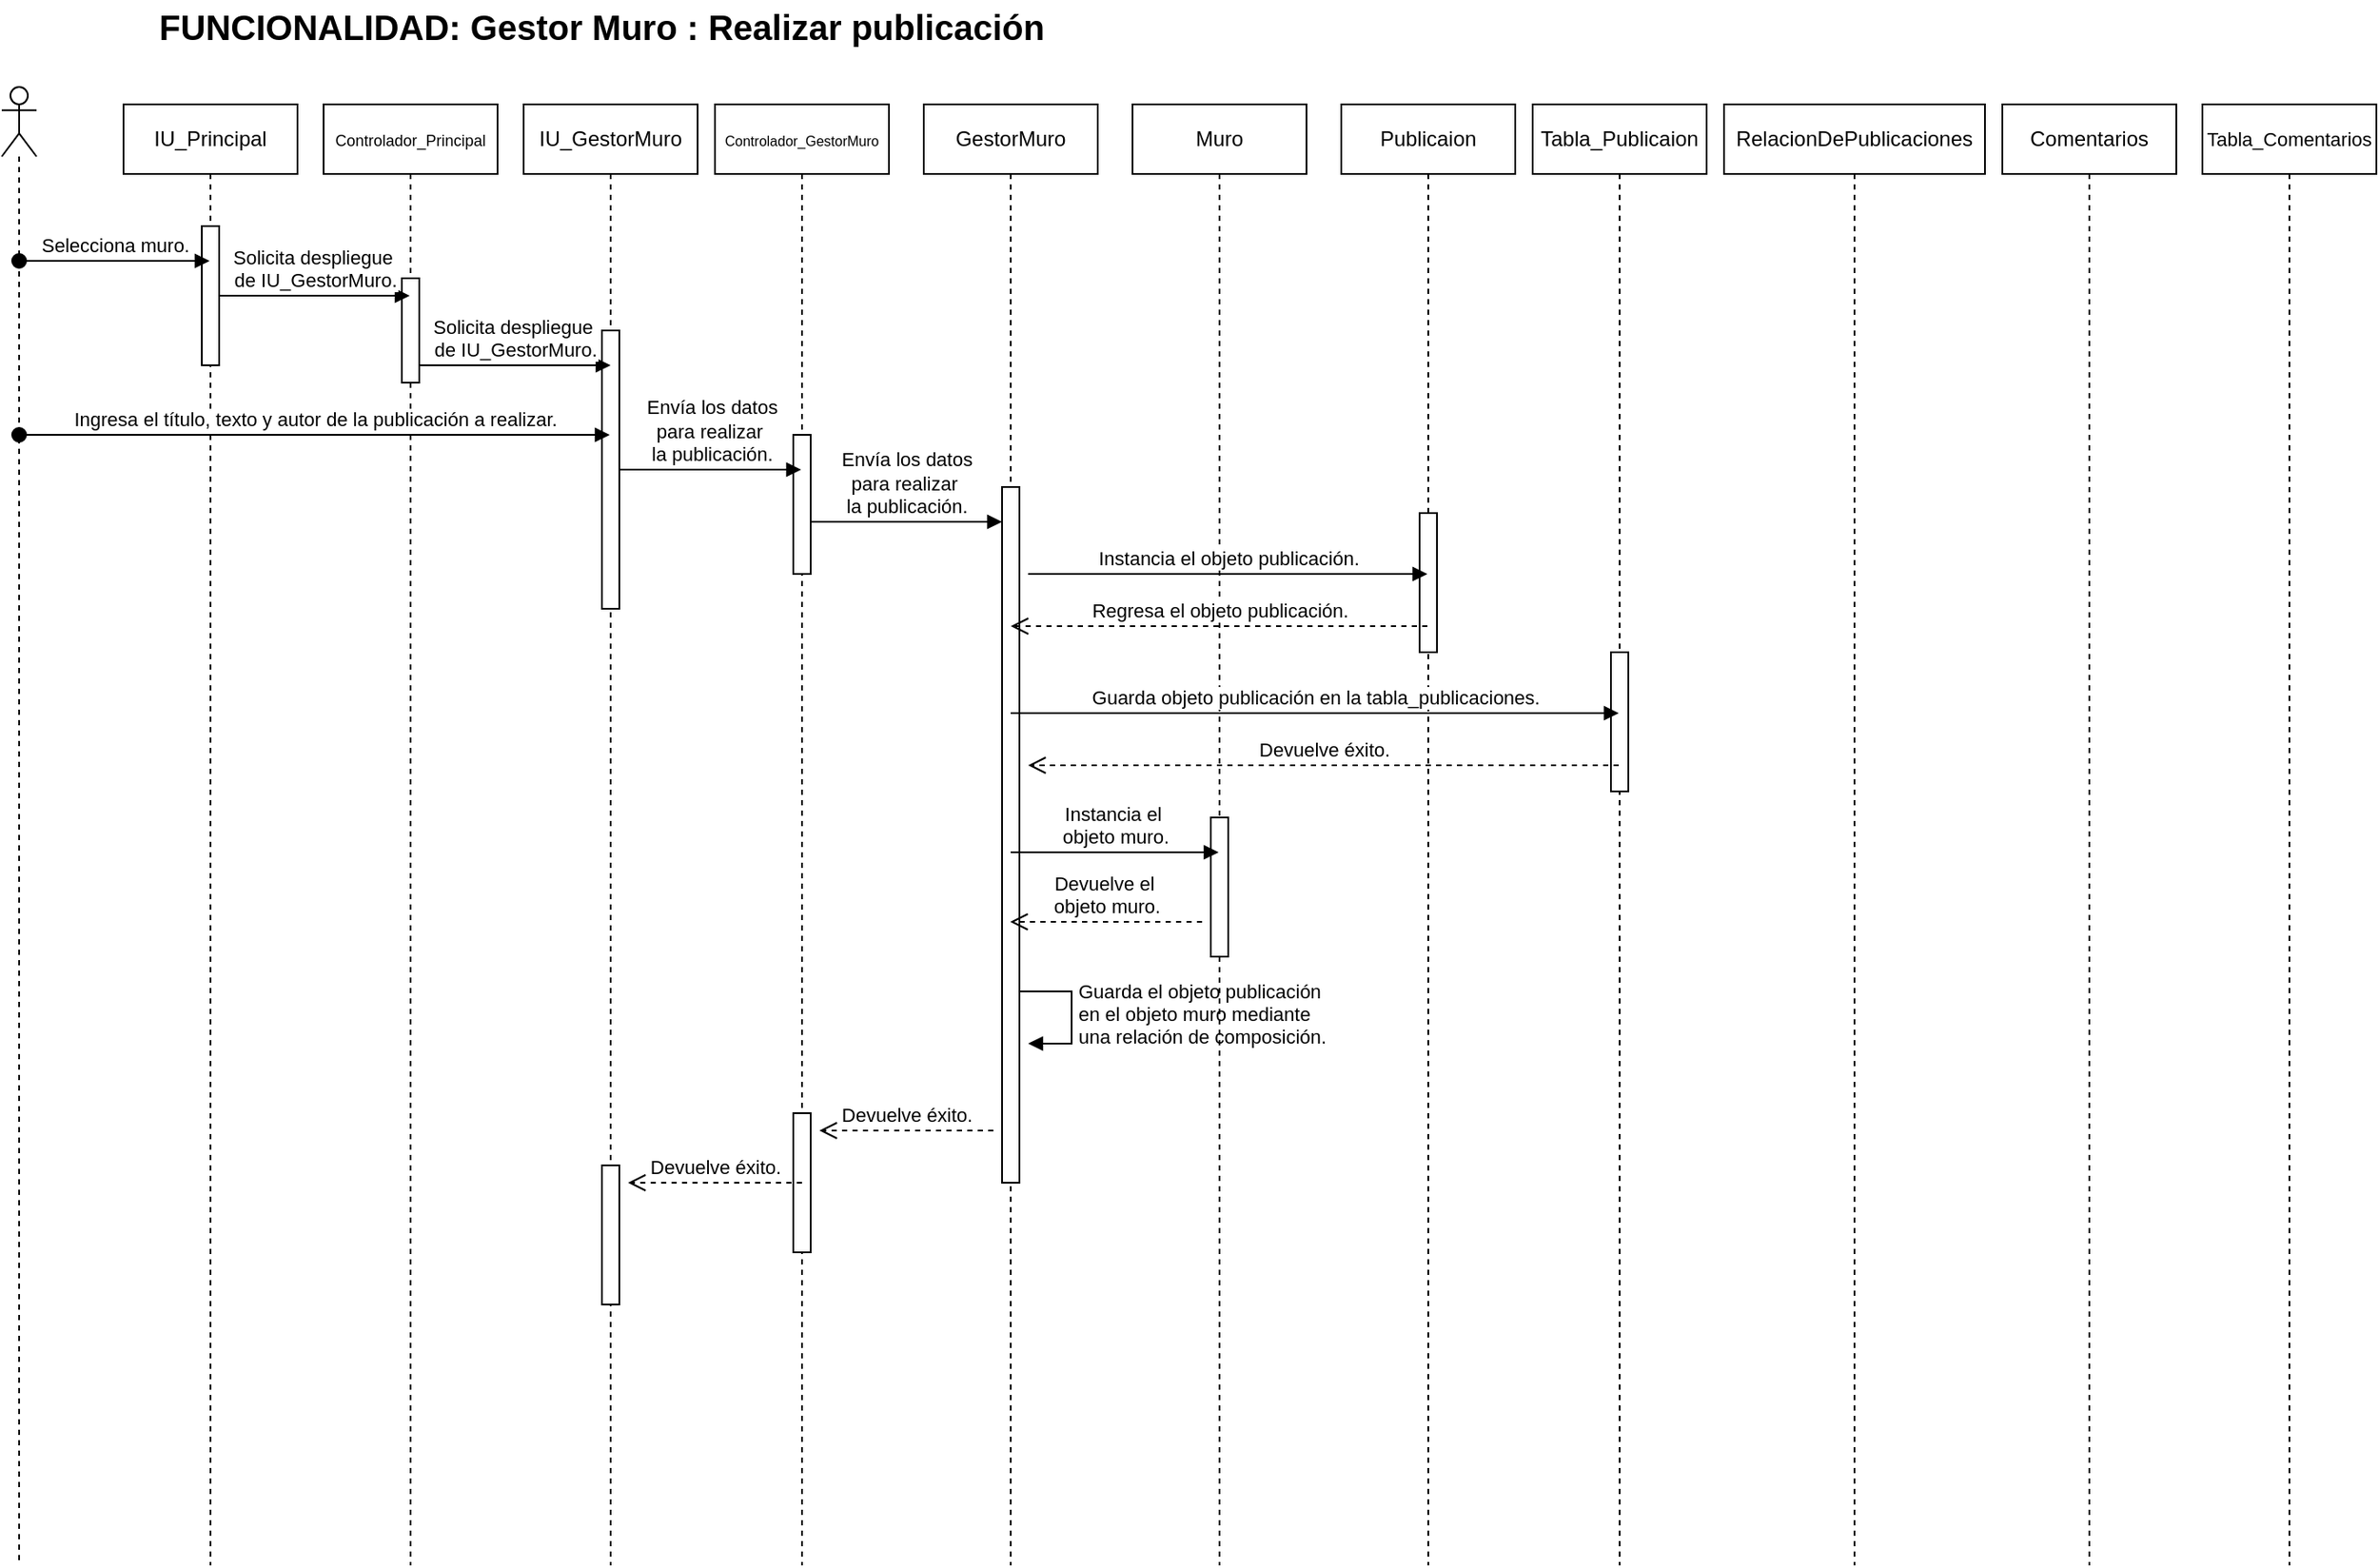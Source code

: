 <mxfile version="24.4.4" type="github" pages="3">
  <diagram name="Page-1" id="t3eCSwud4e4TgrzSVte0">
    <mxGraphModel dx="1872" dy="1040" grid="1" gridSize="10" guides="1" tooltips="1" connect="1" arrows="1" fold="1" page="1" pageScale="1" pageWidth="850" pageHeight="1100" math="0" shadow="0">
      <root>
        <mxCell id="0" />
        <mxCell id="1" parent="0" />
        <mxCell id="o4KUA2V1EvotBa9ctoQ6-1" value="IU_Principal" style="shape=umlLifeline;perimeter=lifelinePerimeter;whiteSpace=wrap;html=1;container=1;dropTarget=0;collapsible=0;recursiveResize=0;outlineConnect=0;portConstraint=eastwest;newEdgeStyle={&quot;curved&quot;:0,&quot;rounded&quot;:0};" vertex="1" parent="1">
          <mxGeometry x="170" y="120" width="100" height="840" as="geometry" />
        </mxCell>
        <mxCell id="D_JD7jL3TGWgRk3IjNof-4" value="" style="html=1;points=[[0,0,0,0,5],[0,1,0,0,-5],[1,0,0,0,5],[1,1,0,0,-5]];perimeter=orthogonalPerimeter;outlineConnect=0;targetShapes=umlLifeline;portConstraint=eastwest;newEdgeStyle={&quot;curved&quot;:0,&quot;rounded&quot;:0};" vertex="1" parent="o4KUA2V1EvotBa9ctoQ6-1">
          <mxGeometry x="45" y="70" width="10" height="80" as="geometry" />
        </mxCell>
        <mxCell id="o4KUA2V1EvotBa9ctoQ6-2" value="IU_GestorMuro" style="shape=umlLifeline;perimeter=lifelinePerimeter;whiteSpace=wrap;html=1;container=1;dropTarget=0;collapsible=0;recursiveResize=0;outlineConnect=0;portConstraint=eastwest;newEdgeStyle={&quot;curved&quot;:0,&quot;rounded&quot;:0};" vertex="1" parent="1">
          <mxGeometry x="400" y="120" width="100" height="840" as="geometry" />
        </mxCell>
        <mxCell id="D_JD7jL3TGWgRk3IjNof-8" value="" style="html=1;points=[[0,0,0,0,5],[0,1,0,0,-5],[1,0,0,0,5],[1,1,0,0,-5]];perimeter=orthogonalPerimeter;outlineConnect=0;targetShapes=umlLifeline;portConstraint=eastwest;newEdgeStyle={&quot;curved&quot;:0,&quot;rounded&quot;:0};" vertex="1" parent="o4KUA2V1EvotBa9ctoQ6-2">
          <mxGeometry x="45" y="130" width="10" height="160" as="geometry" />
        </mxCell>
        <mxCell id="D_JD7jL3TGWgRk3IjNof-33" value="" style="html=1;points=[[0,0,0,0,5],[0,1,0,0,-5],[1,0,0,0,5],[1,1,0,0,-5]];perimeter=orthogonalPerimeter;outlineConnect=0;targetShapes=umlLifeline;portConstraint=eastwest;newEdgeStyle={&quot;curved&quot;:0,&quot;rounded&quot;:0};" vertex="1" parent="o4KUA2V1EvotBa9ctoQ6-2">
          <mxGeometry x="45" y="610" width="10" height="80" as="geometry" />
        </mxCell>
        <mxCell id="o4KUA2V1EvotBa9ctoQ6-3" value="&lt;font style=&quot;font-size: 9px;&quot;&gt;Controlador_Principal&lt;/font&gt;" style="shape=umlLifeline;perimeter=lifelinePerimeter;whiteSpace=wrap;html=1;container=1;dropTarget=0;collapsible=0;recursiveResize=0;outlineConnect=0;portConstraint=eastwest;newEdgeStyle={&quot;curved&quot;:0,&quot;rounded&quot;:0};" vertex="1" parent="1">
          <mxGeometry x="285" y="120" width="100" height="840" as="geometry" />
        </mxCell>
        <mxCell id="D_JD7jL3TGWgRk3IjNof-5" value="" style="html=1;points=[[0,0,0,0,5],[0,1,0,0,-5],[1,0,0,0,5],[1,1,0,0,-5]];perimeter=orthogonalPerimeter;outlineConnect=0;targetShapes=umlLifeline;portConstraint=eastwest;newEdgeStyle={&quot;curved&quot;:0,&quot;rounded&quot;:0};" vertex="1" parent="o4KUA2V1EvotBa9ctoQ6-3">
          <mxGeometry x="45" y="100" width="10" height="60" as="geometry" />
        </mxCell>
        <mxCell id="o4KUA2V1EvotBa9ctoQ6-4" value="&lt;font style=&quot;font-size: 8px;&quot;&gt;Controlador_GestorMuro&lt;/font&gt;" style="shape=umlLifeline;perimeter=lifelinePerimeter;whiteSpace=wrap;html=1;container=1;dropTarget=0;collapsible=0;recursiveResize=0;outlineConnect=0;portConstraint=eastwest;newEdgeStyle={&quot;curved&quot;:0,&quot;rounded&quot;:0};" vertex="1" parent="1">
          <mxGeometry x="510" y="120" width="100" height="840" as="geometry" />
        </mxCell>
        <mxCell id="D_JD7jL3TGWgRk3IjNof-15" value="" style="html=1;points=[[0,0,0,0,5],[0,1,0,0,-5],[1,0,0,0,5],[1,1,0,0,-5]];perimeter=orthogonalPerimeter;outlineConnect=0;targetShapes=umlLifeline;portConstraint=eastwest;newEdgeStyle={&quot;curved&quot;:0,&quot;rounded&quot;:0};" vertex="1" parent="o4KUA2V1EvotBa9ctoQ6-4">
          <mxGeometry x="45" y="190" width="10" height="80" as="geometry" />
        </mxCell>
        <mxCell id="D_JD7jL3TGWgRk3IjNof-32" value="" style="html=1;points=[[0,0,0,0,5],[0,1,0,0,-5],[1,0,0,0,5],[1,1,0,0,-5]];perimeter=orthogonalPerimeter;outlineConnect=0;targetShapes=umlLifeline;portConstraint=eastwest;newEdgeStyle={&quot;curved&quot;:0,&quot;rounded&quot;:0};" vertex="1" parent="o4KUA2V1EvotBa9ctoQ6-4">
          <mxGeometry x="45" y="580" width="10" height="80" as="geometry" />
        </mxCell>
        <mxCell id="o4KUA2V1EvotBa9ctoQ6-6" value="GestorMuro" style="shape=umlLifeline;perimeter=lifelinePerimeter;whiteSpace=wrap;html=1;container=1;dropTarget=0;collapsible=0;recursiveResize=0;outlineConnect=0;portConstraint=eastwest;newEdgeStyle={&quot;curved&quot;:0,&quot;rounded&quot;:0};" vertex="1" parent="1">
          <mxGeometry x="630" y="120" width="100" height="840" as="geometry" />
        </mxCell>
        <mxCell id="D_JD7jL3TGWgRk3IjNof-17" value="" style="html=1;points=[[0,0,0,0,5],[0,1,0,0,-5],[1,0,0,0,5],[1,1,0,0,-5]];perimeter=orthogonalPerimeter;outlineConnect=0;targetShapes=umlLifeline;portConstraint=eastwest;newEdgeStyle={&quot;curved&quot;:0,&quot;rounded&quot;:0};" vertex="1" parent="o4KUA2V1EvotBa9ctoQ6-6">
          <mxGeometry x="45" y="220" width="10" height="400" as="geometry" />
        </mxCell>
        <mxCell id="D_JD7jL3TGWgRk3IjNof-31" value="Guarda el objeto publicación&amp;nbsp;&lt;div&gt;en el objeto muro mediante&amp;nbsp;&lt;/div&gt;&lt;div&gt;una relación de composición.&lt;/div&gt;" style="html=1;align=left;spacingLeft=2;endArrow=block;rounded=0;edgeStyle=orthogonalEdgeStyle;curved=0;rounded=0;" edge="1" parent="o4KUA2V1EvotBa9ctoQ6-6">
          <mxGeometry relative="1" as="geometry">
            <mxPoint x="55" y="510" as="sourcePoint" />
            <Array as="points">
              <mxPoint x="85" y="540" />
            </Array>
            <mxPoint x="60" y="540" as="targetPoint" />
          </mxGeometry>
        </mxCell>
        <mxCell id="o4KUA2V1EvotBa9ctoQ6-7" value="Muro" style="shape=umlLifeline;perimeter=lifelinePerimeter;whiteSpace=wrap;html=1;container=1;dropTarget=0;collapsible=0;recursiveResize=0;outlineConnect=0;portConstraint=eastwest;newEdgeStyle={&quot;curved&quot;:0,&quot;rounded&quot;:0};" vertex="1" parent="1">
          <mxGeometry x="750" y="120" width="100" height="840" as="geometry" />
        </mxCell>
        <mxCell id="D_JD7jL3TGWgRk3IjNof-26" value="" style="html=1;points=[[0,0,0,0,5],[0,1,0,0,-5],[1,0,0,0,5],[1,1,0,0,-5]];perimeter=orthogonalPerimeter;outlineConnect=0;targetShapes=umlLifeline;portConstraint=eastwest;newEdgeStyle={&quot;curved&quot;:0,&quot;rounded&quot;:0};" vertex="1" parent="o4KUA2V1EvotBa9ctoQ6-7">
          <mxGeometry x="45" y="410" width="10" height="80" as="geometry" />
        </mxCell>
        <mxCell id="o4KUA2V1EvotBa9ctoQ6-8" value="Publicaion" style="shape=umlLifeline;perimeter=lifelinePerimeter;whiteSpace=wrap;html=1;container=1;dropTarget=0;collapsible=0;recursiveResize=0;outlineConnect=0;portConstraint=eastwest;newEdgeStyle={&quot;curved&quot;:0,&quot;rounded&quot;:0};" vertex="1" parent="1">
          <mxGeometry x="870" y="120" width="100" height="840" as="geometry" />
        </mxCell>
        <mxCell id="D_JD7jL3TGWgRk3IjNof-20" value="" style="html=1;points=[[0,0,0,0,5],[0,1,0,0,-5],[1,0,0,0,5],[1,1,0,0,-5]];perimeter=orthogonalPerimeter;outlineConnect=0;targetShapes=umlLifeline;portConstraint=eastwest;newEdgeStyle={&quot;curved&quot;:0,&quot;rounded&quot;:0};" vertex="1" parent="o4KUA2V1EvotBa9ctoQ6-8">
          <mxGeometry x="45" y="235" width="10" height="80" as="geometry" />
        </mxCell>
        <mxCell id="o4KUA2V1EvotBa9ctoQ6-9" value="Comentarios" style="shape=umlLifeline;perimeter=lifelinePerimeter;whiteSpace=wrap;html=1;container=1;dropTarget=0;collapsible=0;recursiveResize=0;outlineConnect=0;portConstraint=eastwest;newEdgeStyle={&quot;curved&quot;:0,&quot;rounded&quot;:0};" vertex="1" parent="1">
          <mxGeometry x="1250" y="120" width="100" height="840" as="geometry" />
        </mxCell>
        <mxCell id="o4KUA2V1EvotBa9ctoQ6-10" value="&lt;font style=&quot;font-size: 11px;&quot;&gt;Tabla_Comentarios&lt;/font&gt;" style="shape=umlLifeline;perimeter=lifelinePerimeter;whiteSpace=wrap;html=1;container=1;dropTarget=0;collapsible=0;recursiveResize=0;outlineConnect=0;portConstraint=eastwest;newEdgeStyle={&quot;curved&quot;:0,&quot;rounded&quot;:0};" vertex="1" parent="1">
          <mxGeometry x="1365" y="120" width="100" height="840" as="geometry" />
        </mxCell>
        <mxCell id="o4KUA2V1EvotBa9ctoQ6-11" value="Tabla_Publicaion" style="shape=umlLifeline;perimeter=lifelinePerimeter;whiteSpace=wrap;html=1;container=1;dropTarget=0;collapsible=0;recursiveResize=0;outlineConnect=0;portConstraint=eastwest;newEdgeStyle={&quot;curved&quot;:0,&quot;rounded&quot;:0};" vertex="1" parent="1">
          <mxGeometry x="980" y="120" width="100" height="840" as="geometry" />
        </mxCell>
        <mxCell id="D_JD7jL3TGWgRk3IjNof-23" value="" style="html=1;points=[[0,0,0,0,5],[0,1,0,0,-5],[1,0,0,0,5],[1,1,0,0,-5]];perimeter=orthogonalPerimeter;outlineConnect=0;targetShapes=umlLifeline;portConstraint=eastwest;newEdgeStyle={&quot;curved&quot;:0,&quot;rounded&quot;:0};" vertex="1" parent="o4KUA2V1EvotBa9ctoQ6-11">
          <mxGeometry x="45" y="315" width="10" height="80" as="geometry" />
        </mxCell>
        <mxCell id="o4KUA2V1EvotBa9ctoQ6-12" value="RelacionDePublicaciones" style="shape=umlLifeline;perimeter=lifelinePerimeter;whiteSpace=wrap;html=1;container=1;dropTarget=0;collapsible=0;recursiveResize=0;outlineConnect=0;portConstraint=eastwest;newEdgeStyle={&quot;curved&quot;:0,&quot;rounded&quot;:0};" vertex="1" parent="1">
          <mxGeometry x="1090" y="120" width="150" height="840" as="geometry" />
        </mxCell>
        <mxCell id="o4KUA2V1EvotBa9ctoQ6-13" value="" style="shape=umlLifeline;perimeter=lifelinePerimeter;whiteSpace=wrap;html=1;container=1;dropTarget=0;collapsible=0;recursiveResize=0;outlineConnect=0;portConstraint=eastwest;newEdgeStyle={&quot;curved&quot;:0,&quot;rounded&quot;:0};participant=umlActor;" vertex="1" parent="1">
          <mxGeometry x="100" y="110" width="20" height="850" as="geometry" />
        </mxCell>
        <mxCell id="o4KUA2V1EvotBa9ctoQ6-14" value="&lt;b&gt;&lt;font style=&quot;font-size: 20px;&quot;&gt;FUNCIONALIDAD: Gestor Muro : Realizar publicación&lt;/font&gt;&lt;/b&gt;" style="text;strokeColor=none;align=center;fillColor=none;html=1;verticalAlign=middle;whiteSpace=wrap;rounded=0;" vertex="1" parent="1">
          <mxGeometry x="150" y="60" width="590" height="30" as="geometry" />
        </mxCell>
        <mxCell id="D_JD7jL3TGWgRk3IjNof-10" value="&lt;div&gt;Ingresa el título, texto y autor de la publicación a realizar.&lt;/div&gt;" style="html=1;verticalAlign=bottom;startArrow=oval;startFill=1;endArrow=block;startSize=8;curved=0;rounded=0;" edge="1" parent="1" target="o4KUA2V1EvotBa9ctoQ6-2">
          <mxGeometry width="60" relative="1" as="geometry">
            <mxPoint x="110" y="310" as="sourcePoint" />
            <mxPoint x="170" y="310" as="targetPoint" />
          </mxGeometry>
        </mxCell>
        <mxCell id="D_JD7jL3TGWgRk3IjNof-11" value="Selecciona muro." style="html=1;verticalAlign=bottom;startArrow=oval;startFill=1;endArrow=block;startSize=8;curved=0;rounded=0;" edge="1" parent="1" target="o4KUA2V1EvotBa9ctoQ6-1">
          <mxGeometry width="60" relative="1" as="geometry">
            <mxPoint x="110" y="210" as="sourcePoint" />
            <mxPoint x="170" y="210" as="targetPoint" />
          </mxGeometry>
        </mxCell>
        <mxCell id="D_JD7jL3TGWgRk3IjNof-13" value="Solicita despliegue&amp;nbsp;&lt;div&gt;de IU_GestorMuro.&lt;/div&gt;" style="html=1;verticalAlign=bottom;endArrow=block;curved=0;rounded=0;" edge="1" parent="1" source="D_JD7jL3TGWgRk3IjNof-4" target="o4KUA2V1EvotBa9ctoQ6-3">
          <mxGeometry width="80" relative="1" as="geometry">
            <mxPoint x="230" y="230" as="sourcePoint" />
            <mxPoint x="310" y="230" as="targetPoint" />
            <Array as="points">
              <mxPoint x="270" y="230" />
            </Array>
          </mxGeometry>
        </mxCell>
        <mxCell id="D_JD7jL3TGWgRk3IjNof-14" value="Solicita despliegue&amp;nbsp;&lt;div&gt;de IU_GestorMuro.&lt;/div&gt;" style="html=1;verticalAlign=bottom;endArrow=block;curved=0;rounded=0;" edge="1" parent="1">
          <mxGeometry width="80" relative="1" as="geometry">
            <mxPoint x="340" y="270" as="sourcePoint" />
            <mxPoint x="450" y="270" as="targetPoint" />
            <Array as="points">
              <mxPoint x="385" y="270" />
            </Array>
          </mxGeometry>
        </mxCell>
        <mxCell id="D_JD7jL3TGWgRk3IjNof-16" value="Envía los datos&lt;div&gt;para realizar&amp;nbsp;&lt;/div&gt;&lt;div&gt;la publicación.&lt;/div&gt;" style="html=1;verticalAlign=bottom;endArrow=block;curved=0;rounded=0;" edge="1" parent="1" source="D_JD7jL3TGWgRk3IjNof-8" target="o4KUA2V1EvotBa9ctoQ6-4">
          <mxGeometry width="80" relative="1" as="geometry">
            <mxPoint x="460" y="330" as="sourcePoint" />
            <mxPoint x="540" y="330" as="targetPoint" />
          </mxGeometry>
        </mxCell>
        <mxCell id="D_JD7jL3TGWgRk3IjNof-18" value="Envía los datos&lt;div&gt;para realizar&amp;nbsp;&lt;/div&gt;&lt;div&gt;la publicación.&lt;/div&gt;" style="html=1;verticalAlign=bottom;endArrow=block;curved=0;rounded=0;" edge="1" parent="1" source="D_JD7jL3TGWgRk3IjNof-15">
          <mxGeometry width="80" relative="1" as="geometry">
            <mxPoint x="570" y="360" as="sourcePoint" />
            <mxPoint x="675" y="360" as="targetPoint" />
          </mxGeometry>
        </mxCell>
        <mxCell id="D_JD7jL3TGWgRk3IjNof-19" value="&lt;div&gt;Instancia el objeto publicación.&lt;/div&gt;" style="html=1;verticalAlign=bottom;endArrow=block;curved=0;rounded=0;" edge="1" parent="1" target="o4KUA2V1EvotBa9ctoQ6-8">
          <mxGeometry width="80" relative="1" as="geometry">
            <mxPoint x="690" y="390" as="sourcePoint" />
            <mxPoint x="770" y="390" as="targetPoint" />
          </mxGeometry>
        </mxCell>
        <mxCell id="D_JD7jL3TGWgRk3IjNof-21" value="Regresa el objeto publicación." style="html=1;verticalAlign=bottom;endArrow=open;dashed=1;endSize=8;curved=0;rounded=0;" edge="1" parent="1" source="o4KUA2V1EvotBa9ctoQ6-8">
          <mxGeometry relative="1" as="geometry">
            <mxPoint x="760" y="420" as="sourcePoint" />
            <mxPoint x="680" y="420" as="targetPoint" />
          </mxGeometry>
        </mxCell>
        <mxCell id="D_JD7jL3TGWgRk3IjNof-24" value="Guarda objeto publicación en la tabla_publicaciones." style="html=1;verticalAlign=bottom;endArrow=block;curved=0;rounded=0;" edge="1" parent="1" target="o4KUA2V1EvotBa9ctoQ6-11">
          <mxGeometry width="80" relative="1" as="geometry">
            <mxPoint x="680" y="470" as="sourcePoint" />
            <mxPoint x="760" y="470" as="targetPoint" />
          </mxGeometry>
        </mxCell>
        <mxCell id="D_JD7jL3TGWgRk3IjNof-25" value="Devuelve éxito." style="html=1;verticalAlign=bottom;endArrow=open;dashed=1;endSize=8;curved=0;rounded=0;" edge="1" parent="1" source="o4KUA2V1EvotBa9ctoQ6-11">
          <mxGeometry relative="1" as="geometry">
            <mxPoint x="770" y="500" as="sourcePoint" />
            <mxPoint x="690" y="500" as="targetPoint" />
          </mxGeometry>
        </mxCell>
        <mxCell id="D_JD7jL3TGWgRk3IjNof-27" value="Instancia el&amp;nbsp;&lt;div&gt;objeto muro.&lt;/div&gt;" style="html=1;verticalAlign=bottom;endArrow=block;curved=0;rounded=0;" edge="1" parent="1">
          <mxGeometry x="0.004" width="80" relative="1" as="geometry">
            <mxPoint x="680" y="550" as="sourcePoint" />
            <mxPoint x="799.5" y="550" as="targetPoint" />
            <mxPoint as="offset" />
          </mxGeometry>
        </mxCell>
        <mxCell id="D_JD7jL3TGWgRk3IjNof-29" value="Devuelve el&amp;nbsp;&lt;div&gt;objeto muro.&lt;/div&gt;" style="html=1;verticalAlign=bottom;endArrow=open;dashed=1;endSize=8;curved=0;rounded=0;" edge="1" parent="1">
          <mxGeometry relative="1" as="geometry">
            <mxPoint x="790" y="590" as="sourcePoint" />
            <mxPoint x="679.667" y="590" as="targetPoint" />
          </mxGeometry>
        </mxCell>
        <mxCell id="D_JD7jL3TGWgRk3IjNof-34" value="Devuelve éxito." style="html=1;verticalAlign=bottom;endArrow=open;dashed=1;endSize=8;curved=0;rounded=0;" edge="1" parent="1">
          <mxGeometry relative="1" as="geometry">
            <mxPoint x="670" y="710" as="sourcePoint" />
            <mxPoint x="570" y="710" as="targetPoint" />
          </mxGeometry>
        </mxCell>
        <mxCell id="D_JD7jL3TGWgRk3IjNof-36" value="Devuelve éxito." style="html=1;verticalAlign=bottom;endArrow=open;dashed=1;endSize=8;curved=0;rounded=0;" edge="1" parent="1">
          <mxGeometry relative="1" as="geometry">
            <mxPoint x="560" y="740" as="sourcePoint" />
            <mxPoint x="460" y="740" as="targetPoint" />
          </mxGeometry>
        </mxCell>
      </root>
    </mxGraphModel>
  </diagram>
  <diagram id="foHNPJYNj5ShI1iIxmqn" name="Page-2">
    <mxGraphModel dx="1040" dy="578" grid="1" gridSize="10" guides="1" tooltips="1" connect="1" arrows="1" fold="1" page="1" pageScale="1" pageWidth="850" pageHeight="1100" math="0" shadow="0">
      <root>
        <mxCell id="0" />
        <mxCell id="1" parent="0" />
        <mxCell id="cGztmx226EeI62KTXeBS-1" value="IU_Principal" style="shape=umlLifeline;perimeter=lifelinePerimeter;whiteSpace=wrap;html=1;container=1;dropTarget=0;collapsible=0;recursiveResize=0;outlineConnect=0;portConstraint=eastwest;newEdgeStyle={&quot;curved&quot;:0,&quot;rounded&quot;:0};" vertex="1" parent="1">
          <mxGeometry x="170" y="120" width="100" height="840" as="geometry" />
        </mxCell>
        <mxCell id="cGztmx226EeI62KTXeBS-2" value="IU_GestorMuro" style="shape=umlLifeline;perimeter=lifelinePerimeter;whiteSpace=wrap;html=1;container=1;dropTarget=0;collapsible=0;recursiveResize=0;outlineConnect=0;portConstraint=eastwest;newEdgeStyle={&quot;curved&quot;:0,&quot;rounded&quot;:0};" vertex="1" parent="1">
          <mxGeometry x="400" y="120" width="100" height="840" as="geometry" />
        </mxCell>
        <mxCell id="OQQFNX6H5AXLQsbtcTTA-23" value="" style="html=1;points=[[0,0,0,0,5],[0,1,0,0,-5],[1,0,0,0,5],[1,1,0,0,-5]];perimeter=orthogonalPerimeter;outlineConnect=0;targetShapes=umlLifeline;portConstraint=eastwest;newEdgeStyle={&quot;curved&quot;:0,&quot;rounded&quot;:0};" vertex="1" parent="cGztmx226EeI62KTXeBS-2">
          <mxGeometry x="45" y="490" width="10" height="80" as="geometry" />
        </mxCell>
        <mxCell id="OQQFNX6H5AXLQsbtcTTA-25" value="" style="html=1;points=[[0,0,0,0,5],[0,1,0,0,-5],[1,0,0,0,5],[1,1,0,0,-5]];perimeter=orthogonalPerimeter;outlineConnect=0;targetShapes=umlLifeline;portConstraint=eastwest;newEdgeStyle={&quot;curved&quot;:0,&quot;rounded&quot;:0};" vertex="1" parent="cGztmx226EeI62KTXeBS-2">
          <mxGeometry x="45" y="590" width="10" height="120" as="geometry" />
        </mxCell>
        <mxCell id="3ObplA-F82L6_vM07ka5-9" value="" style="html=1;points=[[0,0,0,0,5],[0,1,0,0,-5],[1,0,0,0,5],[1,1,0,0,-5]];perimeter=orthogonalPerimeter;outlineConnect=0;targetShapes=umlLifeline;portConstraint=eastwest;newEdgeStyle={&quot;curved&quot;:0,&quot;rounded&quot;:0};" vertex="1" parent="cGztmx226EeI62KTXeBS-2">
          <mxGeometry x="45" y="780" width="10" height="50" as="geometry" />
        </mxCell>
        <mxCell id="cGztmx226EeI62KTXeBS-3" value="&lt;font style=&quot;font-size: 9px;&quot;&gt;Controlador_Principal&lt;/font&gt;" style="shape=umlLifeline;perimeter=lifelinePerimeter;whiteSpace=wrap;html=1;container=1;dropTarget=0;collapsible=0;recursiveResize=0;outlineConnect=0;portConstraint=eastwest;newEdgeStyle={&quot;curved&quot;:0,&quot;rounded&quot;:0};" vertex="1" parent="1">
          <mxGeometry x="285" y="120" width="100" height="840" as="geometry" />
        </mxCell>
        <mxCell id="cGztmx226EeI62KTXeBS-4" value="&lt;font style=&quot;font-size: 8px;&quot;&gt;Controlador_GestorMuro&lt;/font&gt;" style="shape=umlLifeline;perimeter=lifelinePerimeter;whiteSpace=wrap;html=1;container=1;dropTarget=0;collapsible=0;recursiveResize=0;outlineConnect=0;portConstraint=eastwest;newEdgeStyle={&quot;curved&quot;:0,&quot;rounded&quot;:0};" vertex="1" parent="1">
          <mxGeometry x="510" y="120" width="100" height="840" as="geometry" />
        </mxCell>
        <mxCell id="OQQFNX6H5AXLQsbtcTTA-20" value="" style="html=1;points=[[0,0,0,0,5],[0,1,0,0,-5],[1,0,0,0,5],[1,1,0,0,-5]];perimeter=orthogonalPerimeter;outlineConnect=0;targetShapes=umlLifeline;portConstraint=eastwest;newEdgeStyle={&quot;curved&quot;:0,&quot;rounded&quot;:0};" vertex="1" parent="cGztmx226EeI62KTXeBS-4">
          <mxGeometry x="45" y="470" width="10" height="80" as="geometry" />
        </mxCell>
        <mxCell id="OQQFNX6H5AXLQsbtcTTA-26" value="" style="html=1;points=[[0,0,0,0,5],[0,1,0,0,-5],[1,0,0,0,5],[1,1,0,0,-5]];perimeter=orthogonalPerimeter;outlineConnect=0;targetShapes=umlLifeline;portConstraint=eastwest;newEdgeStyle={&quot;curved&quot;:0,&quot;rounded&quot;:0};" vertex="1" parent="cGztmx226EeI62KTXeBS-4">
          <mxGeometry x="46" y="630" width="10" height="80" as="geometry" />
        </mxCell>
        <mxCell id="3ObplA-F82L6_vM07ka5-8" value="" style="html=1;points=[[0,0,0,0,5],[0,1,0,0,-5],[1,0,0,0,5],[1,1,0,0,-5]];perimeter=orthogonalPerimeter;outlineConnect=0;targetShapes=umlLifeline;portConstraint=eastwest;newEdgeStyle={&quot;curved&quot;:0,&quot;rounded&quot;:0};" vertex="1" parent="cGztmx226EeI62KTXeBS-4">
          <mxGeometry x="45" y="760" width="10" height="80" as="geometry" />
        </mxCell>
        <mxCell id="cGztmx226EeI62KTXeBS-6" value="GestorMuro" style="shape=umlLifeline;perimeter=lifelinePerimeter;whiteSpace=wrap;html=1;container=1;dropTarget=0;collapsible=0;recursiveResize=0;outlineConnect=0;portConstraint=eastwest;newEdgeStyle={&quot;curved&quot;:0,&quot;rounded&quot;:0};" vertex="1" parent="1">
          <mxGeometry x="630" y="120" width="100" height="840" as="geometry" />
        </mxCell>
        <mxCell id="OQQFNX6H5AXLQsbtcTTA-13" value="" style="html=1;points=[[0,0,0,0,5],[0,1,0,0,-5],[1,0,0,0,5],[1,1,0,0,-5]];perimeter=orthogonalPerimeter;outlineConnect=0;targetShapes=umlLifeline;portConstraint=eastwest;newEdgeStyle={&quot;curved&quot;:0,&quot;rounded&quot;:0};" vertex="1" parent="cGztmx226EeI62KTXeBS-6">
          <mxGeometry x="45" y="200" width="10" height="320" as="geometry" />
        </mxCell>
        <mxCell id="OQQFNX6H5AXLQsbtcTTA-27" value="" style="html=1;points=[[0,0,0,0,5],[0,1,0,0,-5],[1,0,0,0,5],[1,1,0,0,-5]];perimeter=orthogonalPerimeter;outlineConnect=0;targetShapes=umlLifeline;portConstraint=eastwest;newEdgeStyle={&quot;curved&quot;:0,&quot;rounded&quot;:0};" vertex="1" parent="cGztmx226EeI62KTXeBS-6">
          <mxGeometry x="45" y="660" width="10" height="180" as="geometry" />
        </mxCell>
        <mxCell id="cGztmx226EeI62KTXeBS-7" value="Muro" style="shape=umlLifeline;perimeter=lifelinePerimeter;whiteSpace=wrap;html=1;container=1;dropTarget=0;collapsible=0;recursiveResize=0;outlineConnect=0;portConstraint=eastwest;newEdgeStyle={&quot;curved&quot;:0,&quot;rounded&quot;:0};" vertex="1" parent="1">
          <mxGeometry x="750" y="120" width="100" height="840" as="geometry" />
        </mxCell>
        <mxCell id="cGztmx226EeI62KTXeBS-8" value="Publicaion" style="shape=umlLifeline;perimeter=lifelinePerimeter;whiteSpace=wrap;html=1;container=1;dropTarget=0;collapsible=0;recursiveResize=0;outlineConnect=0;portConstraint=eastwest;newEdgeStyle={&quot;curved&quot;:0,&quot;rounded&quot;:0};" vertex="1" parent="1">
          <mxGeometry x="870" y="80" width="100" height="880" as="geometry" />
        </mxCell>
        <mxCell id="3ObplA-F82L6_vM07ka5-5" value="" style="html=1;points=[[0,0,0,0,5],[0,1,0,0,-5],[1,0,0,0,5],[1,1,0,0,-5]];perimeter=orthogonalPerimeter;outlineConnect=0;targetShapes=umlLifeline;portConstraint=eastwest;newEdgeStyle={&quot;curved&quot;:0,&quot;rounded&quot;:0};" vertex="1" parent="cGztmx226EeI62KTXeBS-8">
          <mxGeometry x="45" y="730" width="10" height="80" as="geometry" />
        </mxCell>
        <mxCell id="cGztmx226EeI62KTXeBS-9" value="Comentarios" style="shape=umlLifeline;perimeter=lifelinePerimeter;whiteSpace=wrap;html=1;container=1;dropTarget=0;collapsible=0;recursiveResize=0;outlineConnect=0;portConstraint=eastwest;newEdgeStyle={&quot;curved&quot;:0,&quot;rounded&quot;:0};" vertex="1" parent="1">
          <mxGeometry x="1250" y="120" width="100" height="840" as="geometry" />
        </mxCell>
        <mxCell id="cGztmx226EeI62KTXeBS-10" value="&lt;font style=&quot;font-size: 11px;&quot;&gt;Tabla_Comentarios&lt;/font&gt;" style="shape=umlLifeline;perimeter=lifelinePerimeter;whiteSpace=wrap;html=1;container=1;dropTarget=0;collapsible=0;recursiveResize=0;outlineConnect=0;portConstraint=eastwest;newEdgeStyle={&quot;curved&quot;:0,&quot;rounded&quot;:0};" vertex="1" parent="1">
          <mxGeometry x="1465" y="120" width="100" height="840" as="geometry" />
        </mxCell>
        <mxCell id="cGztmx226EeI62KTXeBS-11" value="Tabla_Publicaion" style="shape=umlLifeline;perimeter=lifelinePerimeter;whiteSpace=wrap;html=1;container=1;dropTarget=0;collapsible=0;recursiveResize=0;outlineConnect=0;portConstraint=eastwest;newEdgeStyle={&quot;curved&quot;:0,&quot;rounded&quot;:0};" vertex="1" parent="1">
          <mxGeometry x="980" y="120" width="100" height="840" as="geometry" />
        </mxCell>
        <mxCell id="OQQFNX6H5AXLQsbtcTTA-7" value="" style="html=1;points=[[0,0,0,0,5],[0,1,0,0,-5],[1,0,0,0,5],[1,1,0,0,-5]];perimeter=orthogonalPerimeter;outlineConnect=0;targetShapes=umlLifeline;portConstraint=eastwest;newEdgeStyle={&quot;curved&quot;:0,&quot;rounded&quot;:0};" vertex="1" parent="cGztmx226EeI62KTXeBS-11">
          <mxGeometry x="45" y="230" width="10" height="110" as="geometry" />
        </mxCell>
        <mxCell id="cGztmx226EeI62KTXeBS-12" value="RelacionDePublicaciones" style="shape=umlLifeline;perimeter=lifelinePerimeter;whiteSpace=wrap;html=1;container=1;dropTarget=0;collapsible=0;recursiveResize=0;outlineConnect=0;portConstraint=eastwest;newEdgeStyle={&quot;curved&quot;:0,&quot;rounded&quot;:0};" vertex="1" parent="1">
          <mxGeometry x="1090" y="120" width="150" height="840" as="geometry" />
        </mxCell>
        <mxCell id="OQQFNX6H5AXLQsbtcTTA-16" value="" style="html=1;points=[[0,0,0,0,5],[0,1,0,0,-5],[1,0,0,0,5],[1,1,0,0,-5]];perimeter=orthogonalPerimeter;outlineConnect=0;targetShapes=umlLifeline;portConstraint=eastwest;newEdgeStyle={&quot;curved&quot;:0,&quot;rounded&quot;:0};" vertex="1" parent="cGztmx226EeI62KTXeBS-12">
          <mxGeometry x="70" y="390" width="10" height="80" as="geometry" />
        </mxCell>
        <mxCell id="cGztmx226EeI62KTXeBS-13" value="" style="shape=umlLifeline;perimeter=lifelinePerimeter;whiteSpace=wrap;html=1;container=1;dropTarget=0;collapsible=0;recursiveResize=0;outlineConnect=0;portConstraint=eastwest;newEdgeStyle={&quot;curved&quot;:0,&quot;rounded&quot;:0};participant=umlActor;" vertex="1" parent="1">
          <mxGeometry x="100" y="110" width="20" height="850" as="geometry" />
        </mxCell>
        <mxCell id="cGztmx226EeI62KTXeBS-14" value="&lt;b&gt;&lt;font style=&quot;font-size: 20px;&quot;&gt;FUNCIONALIDAD: Gestor Muro : Buscar y seleccionar Publicación&lt;/font&gt;&lt;/b&gt;" style="text;strokeColor=none;align=center;fillColor=none;html=1;verticalAlign=middle;whiteSpace=wrap;rounded=0;" vertex="1" parent="1">
          <mxGeometry x="150" y="60" width="690" height="30" as="geometry" />
        </mxCell>
        <mxCell id="vVzgj0nHr-Ey-0QhTyxr-1" value="Selecciona muro." style="html=1;verticalAlign=bottom;startArrow=oval;startFill=1;endArrow=block;startSize=8;curved=0;rounded=0;" edge="1" parent="1">
          <mxGeometry width="60" relative="1" as="geometry">
            <mxPoint x="110" y="210" as="sourcePoint" />
            <mxPoint x="220" y="210" as="targetPoint" />
          </mxGeometry>
        </mxCell>
        <mxCell id="vSafRUnwFNuYYYtnKrQs-1" value="Solicita despliegue&amp;nbsp;&lt;div&gt;de IU_GestorMuro.&lt;/div&gt;" style="html=1;verticalAlign=bottom;endArrow=block;curved=0;rounded=0;" edge="1" parent="1">
          <mxGeometry width="80" relative="1" as="geometry">
            <mxPoint x="225" y="230" as="sourcePoint" />
            <mxPoint x="335" y="230" as="targetPoint" />
            <Array as="points">
              <mxPoint x="270" y="230" />
            </Array>
          </mxGeometry>
        </mxCell>
        <mxCell id="vSafRUnwFNuYYYtnKrQs-2" value="Solicita despliegue&amp;nbsp;&lt;div&gt;de IU_GestorMuro.&lt;/div&gt;" style="html=1;verticalAlign=bottom;endArrow=block;curved=0;rounded=0;" edge="1" parent="1">
          <mxGeometry width="80" relative="1" as="geometry">
            <mxPoint x="340" y="270" as="sourcePoint" />
            <mxPoint x="450" y="270" as="targetPoint" />
            <Array as="points">
              <mxPoint x="385" y="270" />
            </Array>
          </mxGeometry>
        </mxCell>
        <mxCell id="TL5y-ZeMCX-e5MSmtMo0-1" value="" style="html=1;points=[[0,0,0,0,5],[0,1,0,0,-5],[1,0,0,0,5],[1,1,0,0,-5]];perimeter=orthogonalPerimeter;outlineConnect=0;targetShapes=umlLifeline;portConstraint=eastwest;newEdgeStyle={&quot;curved&quot;:0,&quot;rounded&quot;:0};" vertex="1" parent="1">
          <mxGeometry x="215" y="190" width="10" height="80" as="geometry" />
        </mxCell>
        <mxCell id="TL5y-ZeMCX-e5MSmtMo0-2" value="Ingresa los datos de búsqueda, ya sea el autor o el título." style="html=1;verticalAlign=bottom;startArrow=oval;startFill=1;endArrow=block;startSize=8;curved=0;rounded=0;" edge="1" parent="1">
          <mxGeometry width="60" relative="1" as="geometry">
            <mxPoint x="110" y="310" as="sourcePoint" />
            <mxPoint x="450" y="310" as="targetPoint" />
          </mxGeometry>
        </mxCell>
        <mxCell id="6akVdRPXup2A4PdWuARO-1" value="" style="html=1;points=[[0,0,0,0,5],[0,1,0,0,-5],[1,0,0,0,5],[1,1,0,0,-5]];perimeter=orthogonalPerimeter;outlineConnect=0;targetShapes=umlLifeline;portConstraint=eastwest;newEdgeStyle={&quot;curved&quot;:0,&quot;rounded&quot;:0};" vertex="1" parent="1">
          <mxGeometry x="330" y="220" width="10" height="60" as="geometry" />
        </mxCell>
        <mxCell id="5Lic4cIvZGR0RjCqXHX7-1" value="" style="html=1;points=[[0,0,0,0,5],[0,1,0,0,-5],[1,0,0,0,5],[1,1,0,0,-5]];perimeter=orthogonalPerimeter;outlineConnect=0;targetShapes=umlLifeline;portConstraint=eastwest;newEdgeStyle={&quot;curved&quot;:0,&quot;rounded&quot;:0};" vertex="1" parent="1">
          <mxGeometry x="445" y="250" width="10" height="160" as="geometry" />
        </mxCell>
        <mxCell id="OQQFNX6H5AXLQsbtcTTA-1" value="" style="html=1;points=[[0,0,0,0,5],[0,1,0,0,-5],[1,0,0,0,5],[1,1,0,0,-5]];perimeter=orthogonalPerimeter;outlineConnect=0;targetShapes=umlLifeline;portConstraint=eastwest;newEdgeStyle={&quot;curved&quot;:0,&quot;rounded&quot;:0};" vertex="1" parent="1">
          <mxGeometry x="555" y="310" width="10" height="80" as="geometry" />
        </mxCell>
        <mxCell id="OQQFNX6H5AXLQsbtcTTA-2" value="Envía los datos&amp;nbsp;&lt;div&gt;para realizar&amp;nbsp;&lt;/div&gt;&lt;div&gt;la búsqueda.&lt;/div&gt;" style="html=1;verticalAlign=bottom;endArrow=block;curved=0;rounded=0;" edge="1" parent="1">
          <mxGeometry width="80" relative="1" as="geometry">
            <mxPoint x="455" y="330" as="sourcePoint" />
            <mxPoint x="560" y="330" as="targetPoint" />
          </mxGeometry>
        </mxCell>
        <mxCell id="OQQFNX6H5AXLQsbtcTTA-3" value="Envía los datos&amp;nbsp;&lt;div&gt;para realizar&amp;nbsp;&lt;/div&gt;&lt;div&gt;la búsqueda.&lt;/div&gt;" style="html=1;verticalAlign=bottom;endArrow=block;curved=0;rounded=0;" edge="1" parent="1" source="OQQFNX6H5AXLQsbtcTTA-1" target="cGztmx226EeI62KTXeBS-6">
          <mxGeometry width="80" relative="1" as="geometry">
            <mxPoint x="570" y="360" as="sourcePoint" />
            <mxPoint x="665" y="350" as="targetPoint" />
          </mxGeometry>
        </mxCell>
        <mxCell id="OQQFNX6H5AXLQsbtcTTA-6" value="Busca en la tabla de publicaciones&lt;div&gt;&amp;nbsp;todas las publicaciones que satisfagan la búsqueda del usuario&lt;/div&gt;" style="html=1;verticalAlign=bottom;endArrow=block;curved=0;rounded=0;" edge="1" parent="1" target="cGztmx226EeI62KTXeBS-11">
          <mxGeometry width="80" relative="1" as="geometry">
            <mxPoint x="675" y="390" as="sourcePoint" />
            <mxPoint x="760" y="390" as="targetPoint" />
          </mxGeometry>
        </mxCell>
        <mxCell id="OQQFNX6H5AXLQsbtcTTA-9" value="Regresa la relación de publicaciones de la tabla &#39;publicaciones&#39;" style="html=1;verticalAlign=bottom;endArrow=open;dashed=1;endSize=8;curved=0;rounded=0;" edge="1" parent="1" source="cGztmx226EeI62KTXeBS-11">
          <mxGeometry relative="1" as="geometry">
            <mxPoint x="760" y="430" as="sourcePoint" />
            <mxPoint x="680" y="430" as="targetPoint" />
          </mxGeometry>
        </mxCell>
        <mxCell id="OQQFNX6H5AXLQsbtcTTA-15" value="Prepara la relación de publicaciones." style="html=1;align=left;spacingLeft=2;endArrow=block;rounded=0;edgeStyle=orthogonalEdgeStyle;curved=0;rounded=0;" edge="1" parent="1">
          <mxGeometry relative="1" as="geometry">
            <mxPoint x="680" y="460" as="sourcePoint" />
            <Array as="points">
              <mxPoint x="710" y="490" />
            </Array>
            <mxPoint x="685" y="490.067" as="targetPoint" />
          </mxGeometry>
        </mxCell>
        <mxCell id="OQQFNX6H5AXLQsbtcTTA-17" value="Instancia el objeto relación de publicaciones." style="html=1;verticalAlign=bottom;endArrow=block;curved=0;rounded=0;" edge="1" parent="1" target="cGztmx226EeI62KTXeBS-12">
          <mxGeometry width="80" relative="1" as="geometry">
            <mxPoint x="680" y="520" as="sourcePoint" />
            <mxPoint x="760" y="520" as="targetPoint" />
          </mxGeometry>
        </mxCell>
        <mxCell id="OQQFNX6H5AXLQsbtcTTA-18" value="Devuelve el objeto relación de publicaciones." style="html=1;verticalAlign=bottom;endArrow=open;dashed=1;endSize=8;curved=0;rounded=0;" edge="1" parent="1" source="cGztmx226EeI62KTXeBS-12">
          <mxGeometry relative="1" as="geometry">
            <mxPoint x="770" y="560" as="sourcePoint" />
            <mxPoint x="690" y="560" as="targetPoint" />
          </mxGeometry>
        </mxCell>
        <mxCell id="OQQFNX6H5AXLQsbtcTTA-21" value="Muestra la relación&lt;div&gt;&amp;nbsp;de publicaciones.&lt;/div&gt;" style="html=1;verticalAlign=bottom;endArrow=open;dashed=1;endSize=8;curved=0;rounded=0;" edge="1" parent="1" target="cGztmx226EeI62KTXeBS-4">
          <mxGeometry relative="1" as="geometry">
            <mxPoint x="670" y="620" as="sourcePoint" />
            <mxPoint x="590" y="620" as="targetPoint" />
          </mxGeometry>
        </mxCell>
        <mxCell id="OQQFNX6H5AXLQsbtcTTA-22" value="Muestra la relación&amp;nbsp;&lt;div&gt;de publicaciones.&lt;/div&gt;" style="html=1;verticalAlign=bottom;endArrow=open;dashed=1;endSize=8;curved=0;rounded=0;" edge="1" parent="1">
          <mxGeometry relative="1" as="geometry">
            <mxPoint x="550" y="650" as="sourcePoint" />
            <mxPoint x="460" y="650" as="targetPoint" />
          </mxGeometry>
        </mxCell>
        <mxCell id="OQQFNX6H5AXLQsbtcTTA-24" value="Selecciona una publicación para visualizarla e interactuar con ella." style="html=1;verticalAlign=bottom;startArrow=oval;startFill=1;endArrow=block;startSize=8;curved=0;rounded=0;" edge="1" parent="1" target="cGztmx226EeI62KTXeBS-2">
          <mxGeometry width="60" relative="1" as="geometry">
            <mxPoint x="110" y="740" as="sourcePoint" />
            <mxPoint x="170" y="740" as="targetPoint" />
          </mxGeometry>
        </mxCell>
        <mxCell id="OQQFNX6H5AXLQsbtcTTA-28" value="Envía la publicación&lt;div&gt;&amp;nbsp;seleccionada.&lt;/div&gt;" style="html=1;verticalAlign=bottom;endArrow=block;curved=0;rounded=0;" edge="1" parent="1">
          <mxGeometry width="80" relative="1" as="geometry">
            <mxPoint x="455" y="770" as="sourcePoint" />
            <mxPoint x="554.5" y="770.0" as="targetPoint" />
          </mxGeometry>
        </mxCell>
        <mxCell id="OQQFNX6H5AXLQsbtcTTA-29" value="Envía la publicación&lt;div&gt;&amp;nbsp;seleccionada.&lt;/div&gt;" style="html=1;verticalAlign=bottom;endArrow=block;curved=0;rounded=0;" edge="1" parent="1" target="cGztmx226EeI62KTXeBS-6">
          <mxGeometry width="80" relative="1" as="geometry">
            <mxPoint x="565" y="800" as="sourcePoint" />
            <mxPoint x="664.5" y="800.0" as="targetPoint" />
          </mxGeometry>
        </mxCell>
        <mxCell id="3ObplA-F82L6_vM07ka5-6" value="Instancia el objeto publicación." style="html=1;verticalAlign=bottom;endArrow=block;curved=0;rounded=0;" edge="1" parent="1" target="cGztmx226EeI62KTXeBS-8">
          <mxGeometry width="80" relative="1" as="geometry">
            <mxPoint x="690" y="830" as="sourcePoint" />
            <mxPoint x="770" y="830" as="targetPoint" />
          </mxGeometry>
        </mxCell>
        <mxCell id="3ObplA-F82L6_vM07ka5-7" value="Devuelve el objeto publicación." style="html=1;verticalAlign=bottom;endArrow=open;dashed=1;endSize=8;curved=0;rounded=0;" edge="1" parent="1" source="cGztmx226EeI62KTXeBS-8">
          <mxGeometry relative="1" as="geometry">
            <mxPoint x="770" y="880" as="sourcePoint" />
            <mxPoint x="690" y="880" as="targetPoint" />
          </mxGeometry>
        </mxCell>
        <mxCell id="3ObplA-F82L6_vM07ka5-10" value="Muestra Objeto&lt;div&gt;publicación&lt;/div&gt;" style="html=1;verticalAlign=bottom;endArrow=open;dashed=1;endSize=8;curved=0;rounded=0;entryX=0.6;entryY=0.94;entryDx=0;entryDy=0;entryPerimeter=0;" edge="1" parent="1" target="cGztmx226EeI62KTXeBS-4">
          <mxGeometry relative="1" as="geometry">
            <mxPoint x="670" y="910" as="sourcePoint" />
            <mxPoint x="580" y="910" as="targetPoint" />
          </mxGeometry>
        </mxCell>
        <mxCell id="3ObplA-F82L6_vM07ka5-11" value="Muestra Objeto&lt;div&gt;publicación&lt;/div&gt;" style="html=1;verticalAlign=bottom;endArrow=open;dashed=1;endSize=8;curved=0;rounded=0;" edge="1" parent="1">
          <mxGeometry relative="1" as="geometry">
            <mxPoint x="550" y="940" as="sourcePoint" />
            <mxPoint x="460" y="940" as="targetPoint" />
          </mxGeometry>
        </mxCell>
      </root>
    </mxGraphModel>
  </diagram>
  <diagram id="TzU8ZbC1V4T4_X3mtrT5" name="Page-3">
    <mxGraphModel dx="936" dy="520" grid="1" gridSize="10" guides="1" tooltips="1" connect="1" arrows="1" fold="1" page="1" pageScale="1" pageWidth="850" pageHeight="1100" math="0" shadow="0">
      <root>
        <mxCell id="0" />
        <mxCell id="1" parent="0" />
        <mxCell id="zTXpRgm4XdI727N4lyQI-1" value="IU_Principal" style="shape=umlLifeline;perimeter=lifelinePerimeter;whiteSpace=wrap;html=1;container=1;dropTarget=0;collapsible=0;recursiveResize=0;outlineConnect=0;portConstraint=eastwest;newEdgeStyle={&quot;curved&quot;:0,&quot;rounded&quot;:0};" vertex="1" parent="1">
          <mxGeometry x="170" y="120" width="100" height="840" as="geometry" />
        </mxCell>
        <mxCell id="zTXpRgm4XdI727N4lyQI-2" value="IU_GestorMuro" style="shape=umlLifeline;perimeter=lifelinePerimeter;whiteSpace=wrap;html=1;container=1;dropTarget=0;collapsible=0;recursiveResize=0;outlineConnect=0;portConstraint=eastwest;newEdgeStyle={&quot;curved&quot;:0,&quot;rounded&quot;:0};" vertex="1" parent="1">
          <mxGeometry x="400" y="120" width="100" height="840" as="geometry" />
        </mxCell>
        <mxCell id="zTXpRgm4XdI727N4lyQI-3" value="&lt;font style=&quot;font-size: 9px;&quot;&gt;Controlador_Principal&lt;/font&gt;" style="shape=umlLifeline;perimeter=lifelinePerimeter;whiteSpace=wrap;html=1;container=1;dropTarget=0;collapsible=0;recursiveResize=0;outlineConnect=0;portConstraint=eastwest;newEdgeStyle={&quot;curved&quot;:0,&quot;rounded&quot;:0};" vertex="1" parent="1">
          <mxGeometry x="285" y="120" width="100" height="840" as="geometry" />
        </mxCell>
        <mxCell id="zTXpRgm4XdI727N4lyQI-4" value="&lt;font style=&quot;font-size: 8px;&quot;&gt;Controlador_GestorMuro&lt;/font&gt;" style="shape=umlLifeline;perimeter=lifelinePerimeter;whiteSpace=wrap;html=1;container=1;dropTarget=0;collapsible=0;recursiveResize=0;outlineConnect=0;portConstraint=eastwest;newEdgeStyle={&quot;curved&quot;:0,&quot;rounded&quot;:0};" vertex="1" parent="1">
          <mxGeometry x="510" y="120" width="100" height="840" as="geometry" />
        </mxCell>
        <mxCell id="zTXpRgm4XdI727N4lyQI-5" value="IU_GestorMuro" style="shape=umlLifeline;perimeter=lifelinePerimeter;whiteSpace=wrap;html=1;container=1;dropTarget=0;collapsible=0;recursiveResize=0;outlineConnect=0;portConstraint=eastwest;newEdgeStyle={&quot;curved&quot;:0,&quot;rounded&quot;:0};" vertex="1" parent="1">
          <mxGeometry x="620" y="120" width="100" height="840" as="geometry" />
        </mxCell>
        <mxCell id="zTXpRgm4XdI727N4lyQI-6" value="GestorMuro" style="shape=umlLifeline;perimeter=lifelinePerimeter;whiteSpace=wrap;html=1;container=1;dropTarget=0;collapsible=0;recursiveResize=0;outlineConnect=0;portConstraint=eastwest;newEdgeStyle={&quot;curved&quot;:0,&quot;rounded&quot;:0};" vertex="1" parent="1">
          <mxGeometry x="730" y="120" width="100" height="840" as="geometry" />
        </mxCell>
        <mxCell id="zTXpRgm4XdI727N4lyQI-7" value="Muro" style="shape=umlLifeline;perimeter=lifelinePerimeter;whiteSpace=wrap;html=1;container=1;dropTarget=0;collapsible=0;recursiveResize=0;outlineConnect=0;portConstraint=eastwest;newEdgeStyle={&quot;curved&quot;:0,&quot;rounded&quot;:0};" vertex="1" parent="1">
          <mxGeometry x="850" y="120" width="100" height="840" as="geometry" />
        </mxCell>
        <mxCell id="zTXpRgm4XdI727N4lyQI-8" value="Publicaion" style="shape=umlLifeline;perimeter=lifelinePerimeter;whiteSpace=wrap;html=1;container=1;dropTarget=0;collapsible=0;recursiveResize=0;outlineConnect=0;portConstraint=eastwest;newEdgeStyle={&quot;curved&quot;:0,&quot;rounded&quot;:0};" vertex="1" parent="1">
          <mxGeometry x="970" y="120" width="100" height="840" as="geometry" />
        </mxCell>
        <mxCell id="zTXpRgm4XdI727N4lyQI-9" value="Comentarios" style="shape=umlLifeline;perimeter=lifelinePerimeter;whiteSpace=wrap;html=1;container=1;dropTarget=0;collapsible=0;recursiveResize=0;outlineConnect=0;portConstraint=eastwest;newEdgeStyle={&quot;curved&quot;:0,&quot;rounded&quot;:0};" vertex="1" parent="1">
          <mxGeometry x="1350" y="120" width="100" height="840" as="geometry" />
        </mxCell>
        <mxCell id="zTXpRgm4XdI727N4lyQI-10" value="&lt;font style=&quot;font-size: 11px;&quot;&gt;Tabla_Comentarios&lt;/font&gt;" style="shape=umlLifeline;perimeter=lifelinePerimeter;whiteSpace=wrap;html=1;container=1;dropTarget=0;collapsible=0;recursiveResize=0;outlineConnect=0;portConstraint=eastwest;newEdgeStyle={&quot;curved&quot;:0,&quot;rounded&quot;:0};" vertex="1" parent="1">
          <mxGeometry x="1465" y="120" width="100" height="840" as="geometry" />
        </mxCell>
        <mxCell id="zTXpRgm4XdI727N4lyQI-11" value="Tabla_Publicaion" style="shape=umlLifeline;perimeter=lifelinePerimeter;whiteSpace=wrap;html=1;container=1;dropTarget=0;collapsible=0;recursiveResize=0;outlineConnect=0;portConstraint=eastwest;newEdgeStyle={&quot;curved&quot;:0,&quot;rounded&quot;:0};" vertex="1" parent="1">
          <mxGeometry x="1080" y="120" width="100" height="840" as="geometry" />
        </mxCell>
        <mxCell id="zTXpRgm4XdI727N4lyQI-12" value="RelacionDePublicaciones" style="shape=umlLifeline;perimeter=lifelinePerimeter;whiteSpace=wrap;html=1;container=1;dropTarget=0;collapsible=0;recursiveResize=0;outlineConnect=0;portConstraint=eastwest;newEdgeStyle={&quot;curved&quot;:0,&quot;rounded&quot;:0};" vertex="1" parent="1">
          <mxGeometry x="1190" y="120" width="150" height="840" as="geometry" />
        </mxCell>
        <mxCell id="zTXpRgm4XdI727N4lyQI-13" value="" style="shape=umlLifeline;perimeter=lifelinePerimeter;whiteSpace=wrap;html=1;container=1;dropTarget=0;collapsible=0;recursiveResize=0;outlineConnect=0;portConstraint=eastwest;newEdgeStyle={&quot;curved&quot;:0,&quot;rounded&quot;:0};participant=umlActor;" vertex="1" parent="1">
          <mxGeometry x="100" y="110" width="20" height="850" as="geometry" />
        </mxCell>
        <mxCell id="zTXpRgm4XdI727N4lyQI-14" value="&lt;b&gt;&lt;font style=&quot;font-size: 20px;&quot;&gt;FUNCIONALIDAD: Gestor Muro : Realizar publicación&lt;/font&gt;&lt;/b&gt;" style="text;strokeColor=none;align=center;fillColor=none;html=1;verticalAlign=middle;whiteSpace=wrap;rounded=0;" vertex="1" parent="1">
          <mxGeometry x="150" y="60" width="590" height="30" as="geometry" />
        </mxCell>
      </root>
    </mxGraphModel>
  </diagram>
</mxfile>
